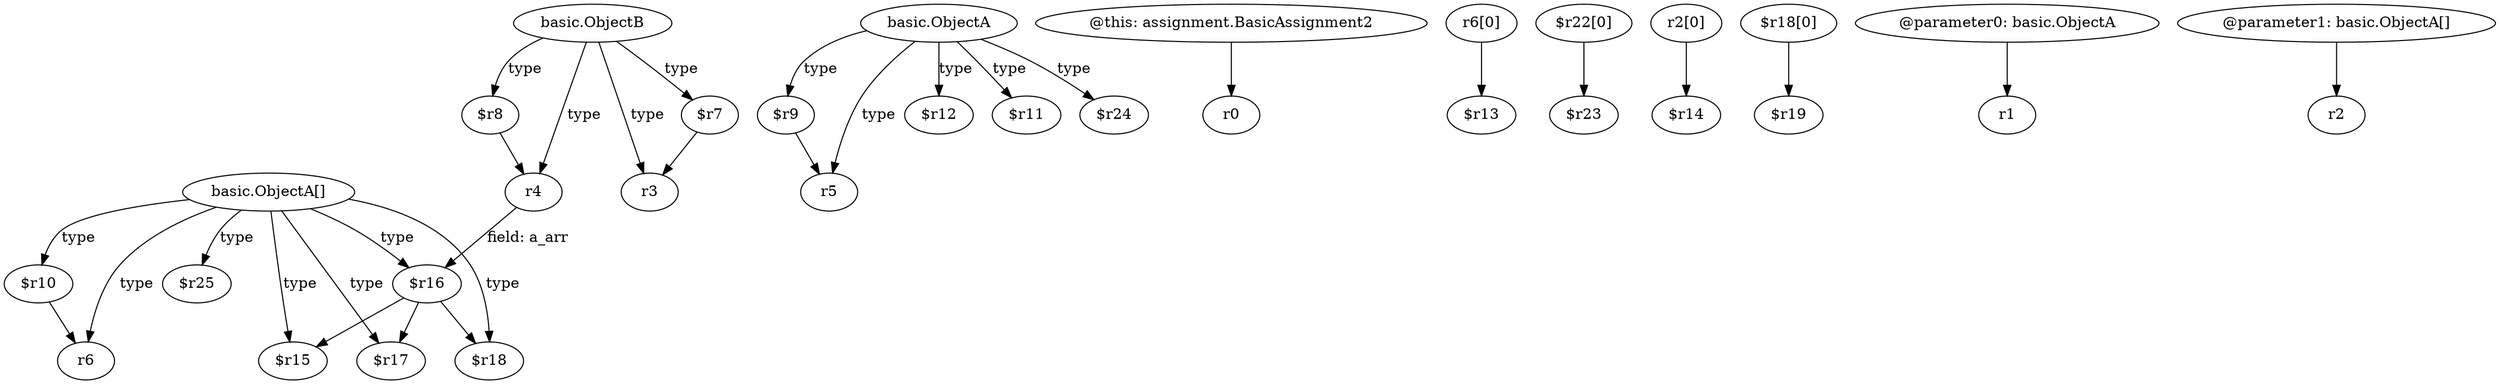 digraph g {
0[label="$r8"]
1[label="r4"]
0->1[label=""]
2[label="basic.ObjectB"]
3[label="$r7"]
2->3[label="type"]
4[label="$r16"]
5[label="$r15"]
4->5[label=""]
6[label="$r9"]
7[label="r5"]
6->7[label=""]
8[label="basic.ObjectA"]
8->6[label="type"]
9[label="@this: assignment.BasicAssignment2"]
10[label="r0"]
9->10[label=""]
8->7[label="type"]
11[label="r3"]
2->11[label="type"]
12[label="r6[0]"]
13[label="$r13"]
12->13[label=""]
14[label="$r12"]
8->14[label="type"]
1->4[label="field: a_arr"]
15[label="$r22[0]"]
16[label="$r23"]
15->16[label=""]
17[label="$r10"]
18[label="r6"]
17->18[label=""]
19[label="$r17"]
4->19[label=""]
20[label="basic.ObjectA[]"]
20->17[label="type"]
21[label="r2[0]"]
22[label="$r14"]
21->22[label=""]
23[label="$r18[0]"]
24[label="$r19"]
23->24[label=""]
3->11[label=""]
20->4[label="type"]
2->0[label="type"]
25[label="$r18"]
4->25[label=""]
20->25[label="type"]
26[label="@parameter0: basic.ObjectA"]
27[label="r1"]
26->27[label=""]
20->19[label="type"]
20->18[label="type"]
28[label="@parameter1: basic.ObjectA[]"]
29[label="r2"]
28->29[label=""]
2->1[label="type"]
20->5[label="type"]
30[label="$r11"]
8->30[label="type"]
31[label="$r24"]
8->31[label="type"]
32[label="$r25"]
20->32[label="type"]
}